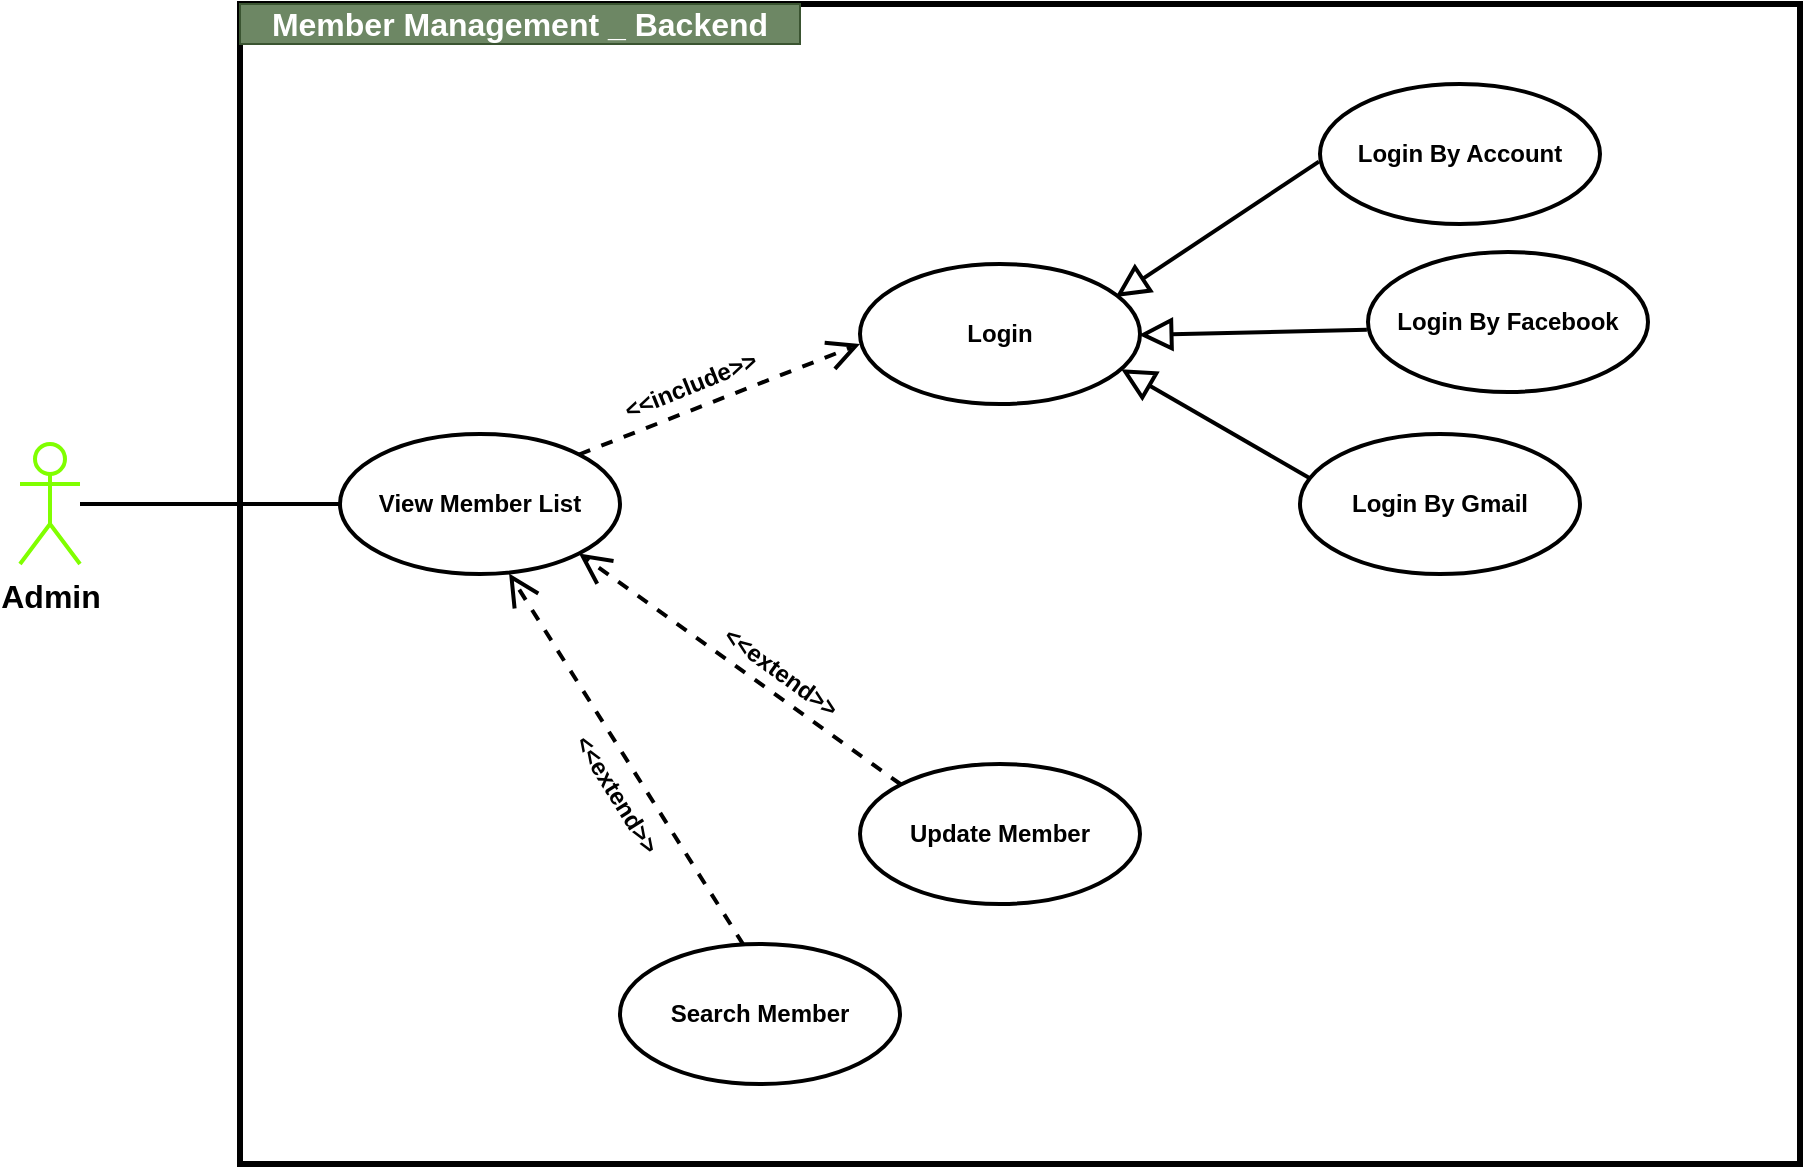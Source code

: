 <mxfile version="17.1.5" type="device"><diagram id="ZiJ1QPWtikxDmdyrKGaZ" name="Page-1"><mxGraphModel dx="1335" dy="592" grid="1" gridSize="10" guides="1" tooltips="1" connect="1" arrows="1" fold="1" page="1" pageScale="1" pageWidth="850" pageHeight="1100" math="0" shadow="0"><root><mxCell id="0"/><mxCell id="1" parent="0"/><mxCell id="5E4w11CoWnl0UhFc0yHq-3" value="" style="whiteSpace=wrap;html=1;strokeWidth=3;" parent="1" vertex="1"><mxGeometry x="560" y="200" width="780" height="580" as="geometry"/></mxCell><mxCell id="mLHjseE6QlHjcq5zer_h-18" style="rounded=0;orthogonalLoop=1;jettySize=auto;html=1;entryX=0;entryY=0.5;entryDx=0;entryDy=0;endArrow=none;endFill=0;strokeWidth=2;" parent="1" source="mLHjseE6QlHjcq5zer_h-16" target="mLHjseE6QlHjcq5zer_h-19" edge="1"><mxGeometry relative="1" as="geometry"><mxPoint x="600" y="450" as="targetPoint"/></mxGeometry></mxCell><mxCell id="mLHjseE6QlHjcq5zer_h-16" value="&lt;font style=&quot;font-size: 16px&quot;&gt;&lt;b&gt;Admin&lt;/b&gt;&lt;/font&gt;" style="shape=umlActor;verticalLabelPosition=bottom;verticalAlign=top;html=1;strokeWidth=2;strokeColor=#80FF00;" parent="1" vertex="1"><mxGeometry x="450" y="420" width="30" height="60" as="geometry"/></mxCell><mxCell id="mLHjseE6QlHjcq5zer_h-19" value="&lt;b&gt;View Member List&lt;/b&gt;" style="ellipse;whiteSpace=wrap;html=1;strokeWidth=2;" parent="1" vertex="1"><mxGeometry x="610" y="415" width="140" height="70" as="geometry"/></mxCell><mxCell id="mLHjseE6QlHjcq5zer_h-24" value="" style="group;strokeWidth=2;" parent="1" vertex="1" connectable="0"><mxGeometry x="800" y="320" width="210" height="80" as="geometry"/></mxCell><mxCell id="mLHjseE6QlHjcq5zer_h-25" value="" style="endArrow=open;dashed=1;endFill=0;endSize=12;html=1;exitX=1;exitY=0;exitDx=0;exitDy=0;strokeWidth=2;" parent="mLHjseE6QlHjcq5zer_h-24" source="mLHjseE6QlHjcq5zer_h-19" edge="1"><mxGeometry width="160" relative="1" as="geometry"><mxPoint y="20" as="sourcePoint"/><mxPoint x="70" y="50" as="targetPoint"/></mxGeometry></mxCell><mxCell id="mLHjseE6QlHjcq5zer_h-27" value="&lt;b&gt;Login&lt;/b&gt;" style="ellipse;whiteSpace=wrap;html=1;strokeColor=#000000;strokeWidth=2;" parent="mLHjseE6QlHjcq5zer_h-24" vertex="1"><mxGeometry x="70" y="10" width="140" height="70" as="geometry"/></mxCell><mxCell id="mLHjseE6QlHjcq5zer_h-26" value="&lt;b&gt;&amp;lt;&amp;lt;include&amp;gt;&amp;gt;&lt;/b&gt;" style="text;html=1;align=center;verticalAlign=middle;resizable=0;points=[];autosize=1;rotation=-22;strokeWidth=2;" parent="1" vertex="1"><mxGeometry x="740" y="381" width="90" height="20" as="geometry"/></mxCell><mxCell id="mLHjseE6QlHjcq5zer_h-32" value="&lt;b&gt;Update Member&lt;/b&gt;" style="ellipse;whiteSpace=wrap;html=1;strokeColor=#000000;strokeWidth=2;" parent="1" vertex="1"><mxGeometry x="870" y="580" width="140" height="70" as="geometry"/></mxCell><mxCell id="mLHjseE6QlHjcq5zer_h-35" value="" style="group;strokeWidth=2;rotation=36;fontStyle=1" parent="1" vertex="1" connectable="0"><mxGeometry x="760" y="520" width="160" height="28" as="geometry"/></mxCell><mxCell id="mLHjseE6QlHjcq5zer_h-37" value="&lt;b&gt;&amp;lt;&amp;lt;extend&amp;gt;&amp;gt;&lt;/b&gt;" style="text;html=1;align=center;verticalAlign=middle;resizable=0;points=[];autosize=1;strokeWidth=2;rotation=36;" parent="mLHjseE6QlHjcq5zer_h-35" vertex="1"><mxGeometry x="30" y="4" width="80" height="20" as="geometry"/></mxCell><mxCell id="mLHjseE6QlHjcq5zer_h-36" value="" style="endArrow=open;dashed=1;endFill=0;endSize=12;html=1;entryX=1;entryY=1;entryDx=0;entryDy=0;exitX=0;exitY=0;exitDx=0;exitDy=0;strokeWidth=2;" parent="1" source="mLHjseE6QlHjcq5zer_h-32" target="mLHjseE6QlHjcq5zer_h-19" edge="1"><mxGeometry width="160" relative="1" as="geometry"><mxPoint x="700" y="580" as="sourcePoint"/><mxPoint x="860" y="580" as="targetPoint"/></mxGeometry></mxCell><mxCell id="mLHjseE6QlHjcq5zer_h-38" value="&lt;b&gt;Search Member&lt;/b&gt;" style="ellipse;whiteSpace=wrap;html=1;strokeColor=#000000;strokeWidth=2;" parent="1" vertex="1"><mxGeometry x="750" y="670" width="140" height="70" as="geometry"/></mxCell><mxCell id="mLHjseE6QlHjcq5zer_h-39" value="" style="endArrow=open;dashed=1;endFill=0;endSize=12;html=1;exitX=0.441;exitY=0.006;exitDx=0;exitDy=0;exitPerimeter=0;entryX=0.604;entryY=0.997;entryDx=0;entryDy=0;strokeWidth=2;entryPerimeter=0;" parent="1" source="mLHjseE6QlHjcq5zer_h-38" target="mLHjseE6QlHjcq5zer_h-19" edge="1"><mxGeometry width="160" relative="1" as="geometry"><mxPoint x="890.503" y="610.251" as="sourcePoint"/><mxPoint x="680" y="480" as="targetPoint"/></mxGeometry></mxCell><mxCell id="mLHjseE6QlHjcq5zer_h-40" value="" style="group;strokeWidth=2;rotation=55;" parent="1" vertex="1" connectable="0"><mxGeometry x="660" y="576" width="160" height="31" as="geometry"/></mxCell><mxCell id="mLHjseE6QlHjcq5zer_h-41" value="&lt;b&gt;&amp;lt;&amp;lt;extend&amp;gt;&amp;gt;&lt;/b&gt;" style="text;html=1;align=center;verticalAlign=middle;resizable=0;points=[];autosize=1;strokeWidth=2;rotation=58;" parent="mLHjseE6QlHjcq5zer_h-40" vertex="1"><mxGeometry x="48" y="9" width="80" height="20" as="geometry"/></mxCell><mxCell id="mLHjseE6QlHjcq5zer_h-42" value="" style="endArrow=block;endFill=0;endSize=12;html=1;entryX=0.968;entryY=0.321;entryDx=0;entryDy=0;entryPerimeter=0;exitX=-0.004;exitY=0.555;exitDx=0;exitDy=0;exitPerimeter=0;strokeWidth=2;" parent="1" source="mLHjseE6QlHjcq5zer_h-45" edge="1"><mxGeometry width="160" relative="1" as="geometry"><mxPoint x="1074" y="293" as="sourcePoint"/><mxPoint x="1009.52" y="365.47" as="targetPoint"/></mxGeometry></mxCell><mxCell id="mLHjseE6QlHjcq5zer_h-43" value="" style="group;strokeWidth=2;" parent="1" vertex="1" connectable="0"><mxGeometry x="1044" y="314" width="210" height="80" as="geometry"/></mxCell><mxCell id="mLHjseE6QlHjcq5zer_h-45" value="&lt;b&gt;Login By Facebook&lt;/b&gt;" style="ellipse;whiteSpace=wrap;html=1;strokeColor=#000000;strokeWidth=2;" parent="mLHjseE6QlHjcq5zer_h-43" vertex="1"><mxGeometry x="80" y="10" width="140" height="70" as="geometry"/></mxCell><mxCell id="mLHjseE6QlHjcq5zer_h-46" value="&lt;b&gt;Login By Gmail&lt;/b&gt;" style="ellipse;whiteSpace=wrap;html=1;strokeColor=#000000;strokeWidth=2;" parent="1" vertex="1"><mxGeometry x="1090" y="415" width="140" height="70" as="geometry"/></mxCell><mxCell id="mLHjseE6QlHjcq5zer_h-47" value="" style="endArrow=block;endFill=0;endSize=12;html=1;entryX=0.933;entryY=0.751;entryDx=0;entryDy=0;entryPerimeter=0;exitX=0.032;exitY=0.313;exitDx=0;exitDy=0;exitPerimeter=0;strokeWidth=2;" parent="1" source="mLHjseE6QlHjcq5zer_h-46" target="mLHjseE6QlHjcq5zer_h-27" edge="1"><mxGeometry width="160" relative="1" as="geometry"><mxPoint x="1149.826" y="273.662" as="sourcePoint"/><mxPoint x="1018.04" y="367.02" as="targetPoint"/></mxGeometry></mxCell><mxCell id="5E4w11CoWnl0UhFc0yHq-4" value="&lt;font style=&quot;font-size: 16px&quot;&gt;Member Management _ Backend&lt;/font&gt;" style="text;html=1;strokeColor=#3A5431;fillColor=#6d8764;align=center;verticalAlign=middle;whiteSpace=wrap;rounded=0;fontStyle=1;fontColor=#ffffff;" parent="1" vertex="1"><mxGeometry x="560" y="200" width="280" height="20" as="geometry"/></mxCell><mxCell id="8vwSFUJgv-GsnJum4i0U-1" value="" style="endArrow=block;endFill=0;endSize=12;html=1;entryX=0.913;entryY=0.235;entryDx=0;entryDy=0;entryPerimeter=0;exitX=-0.004;exitY=0.555;exitDx=0;exitDy=0;exitPerimeter=0;strokeWidth=2;" parent="1" source="8vwSFUJgv-GsnJum4i0U-3" target="mLHjseE6QlHjcq5zer_h-27" edge="1"><mxGeometry width="160" relative="1" as="geometry"><mxPoint x="1050" y="199" as="sourcePoint"/><mxPoint x="985.52" y="271.47" as="targetPoint"/></mxGeometry></mxCell><mxCell id="8vwSFUJgv-GsnJum4i0U-2" value="" style="group;strokeWidth=2;" parent="1" vertex="1" connectable="0"><mxGeometry x="1020" y="230" width="210" height="80" as="geometry"/></mxCell><mxCell id="8vwSFUJgv-GsnJum4i0U-3" value="&lt;b&gt;Login By Account&lt;/b&gt;" style="ellipse;whiteSpace=wrap;html=1;strokeColor=#000000;strokeWidth=2;" parent="8vwSFUJgv-GsnJum4i0U-2" vertex="1"><mxGeometry x="80" y="10" width="140" height="70" as="geometry"/></mxCell></root></mxGraphModel></diagram></mxfile>